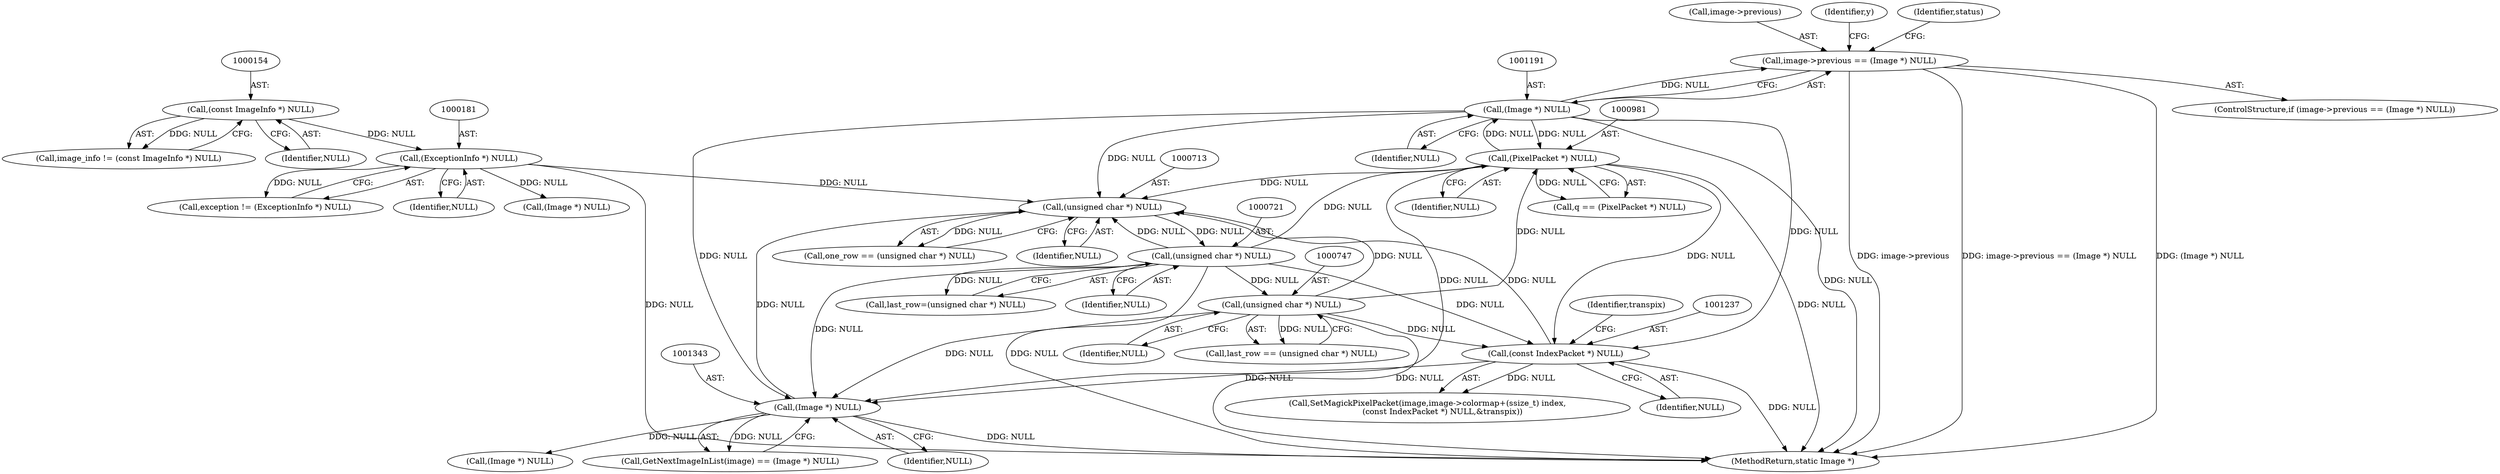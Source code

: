 digraph "0_ImageMagick_db1ffb6cf44bcfe5c4d5fcf9d9109ded5617387f@pointer" {
"1001186" [label="(Call,image->previous == (Image *) NULL)"];
"1001190" [label="(Call,(Image *) NULL)"];
"1000980" [label="(Call,(PixelPacket *) NULL)"];
"1000746" [label="(Call,(unsigned char *) NULL)"];
"1000720" [label="(Call,(unsigned char *) NULL)"];
"1000712" [label="(Call,(unsigned char *) NULL)"];
"1000180" [label="(Call,(ExceptionInfo *) NULL)"];
"1000153" [label="(Call,(const ImageInfo *) NULL)"];
"1001236" [label="(Call,(const IndexPacket *) NULL)"];
"1001342" [label="(Call,(Image *) NULL)"];
"1000746" [label="(Call,(unsigned char *) NULL)"];
"1001187" [label="(Call,image->previous)"];
"1000978" [label="(Call,q == (PixelPacket *) NULL)"];
"1001190" [label="(Call,(Image *) NULL)"];
"1001238" [label="(Identifier,NULL)"];
"1000773" [label="(Identifier,y)"];
"1001339" [label="(Call,GetNextImageInList(image) == (Image *) NULL)"];
"1001185" [label="(ControlStructure,if (image->previous == (Image *) NULL))"];
"1000180" [label="(Call,(ExceptionInfo *) NULL)"];
"1000722" [label="(Identifier,NULL)"];
"1001195" [label="(Identifier,status)"];
"1000712" [label="(Call,(unsigned char *) NULL)"];
"1000151" [label="(Call,image_info != (const ImageInfo *) NULL)"];
"1000980" [label="(Call,(PixelPacket *) NULL)"];
"1001186" [label="(Call,image->previous == (Image *) NULL)"];
"1000210" [label="(Call,(Image *) NULL)"];
"1001344" [label="(Identifier,NULL)"];
"1000748" [label="(Identifier,NULL)"];
"1000178" [label="(Call,exception != (ExceptionInfo *) NULL)"];
"1000710" [label="(Call,one_row == (unsigned char *) NULL)"];
"1000982" [label="(Identifier,NULL)"];
"1001351" [label="(Call,(Image *) NULL)"];
"1000153" [label="(Call,(const ImageInfo *) NULL)"];
"1001342" [label="(Call,(Image *) NULL)"];
"1000744" [label="(Call,last_row == (unsigned char *) NULL)"];
"1001382" [label="(MethodReturn,static Image *)"];
"1000155" [label="(Identifier,NULL)"];
"1001240" [label="(Identifier,transpix)"];
"1000718" [label="(Call,last_row=(unsigned char *) NULL)"];
"1001192" [label="(Identifier,NULL)"];
"1001236" [label="(Call,(const IndexPacket *) NULL)"];
"1000714" [label="(Identifier,NULL)"];
"1000182" [label="(Identifier,NULL)"];
"1000720" [label="(Call,(unsigned char *) NULL)"];
"1001227" [label="(Call,SetMagickPixelPacket(image,image->colormap+(ssize_t) index,\n            (const IndexPacket *) NULL,&transpix))"];
"1001186" -> "1001185"  [label="AST: "];
"1001186" -> "1001190"  [label="CFG: "];
"1001187" -> "1001186"  [label="AST: "];
"1001190" -> "1001186"  [label="AST: "];
"1001195" -> "1001186"  [label="CFG: "];
"1000773" -> "1001186"  [label="CFG: "];
"1001186" -> "1001382"  [label="DDG: image->previous == (Image *) NULL"];
"1001186" -> "1001382"  [label="DDG: (Image *) NULL"];
"1001186" -> "1001382"  [label="DDG: image->previous"];
"1001190" -> "1001186"  [label="DDG: NULL"];
"1001190" -> "1001192"  [label="CFG: "];
"1001191" -> "1001190"  [label="AST: "];
"1001192" -> "1001190"  [label="AST: "];
"1001190" -> "1001382"  [label="DDG: NULL"];
"1001190" -> "1000712"  [label="DDG: NULL"];
"1001190" -> "1000980"  [label="DDG: NULL"];
"1000980" -> "1001190"  [label="DDG: NULL"];
"1001190" -> "1001236"  [label="DDG: NULL"];
"1001190" -> "1001342"  [label="DDG: NULL"];
"1000980" -> "1000978"  [label="AST: "];
"1000980" -> "1000982"  [label="CFG: "];
"1000981" -> "1000980"  [label="AST: "];
"1000982" -> "1000980"  [label="AST: "];
"1000978" -> "1000980"  [label="CFG: "];
"1000980" -> "1001382"  [label="DDG: NULL"];
"1000980" -> "1000712"  [label="DDG: NULL"];
"1000980" -> "1000978"  [label="DDG: NULL"];
"1000746" -> "1000980"  [label="DDG: NULL"];
"1000720" -> "1000980"  [label="DDG: NULL"];
"1000980" -> "1001236"  [label="DDG: NULL"];
"1000980" -> "1001342"  [label="DDG: NULL"];
"1000746" -> "1000744"  [label="AST: "];
"1000746" -> "1000748"  [label="CFG: "];
"1000747" -> "1000746"  [label="AST: "];
"1000748" -> "1000746"  [label="AST: "];
"1000744" -> "1000746"  [label="CFG: "];
"1000746" -> "1001382"  [label="DDG: NULL"];
"1000746" -> "1000712"  [label="DDG: NULL"];
"1000746" -> "1000744"  [label="DDG: NULL"];
"1000720" -> "1000746"  [label="DDG: NULL"];
"1000746" -> "1001236"  [label="DDG: NULL"];
"1000746" -> "1001342"  [label="DDG: NULL"];
"1000720" -> "1000718"  [label="AST: "];
"1000720" -> "1000722"  [label="CFG: "];
"1000721" -> "1000720"  [label="AST: "];
"1000722" -> "1000720"  [label="AST: "];
"1000718" -> "1000720"  [label="CFG: "];
"1000720" -> "1001382"  [label="DDG: NULL"];
"1000720" -> "1000712"  [label="DDG: NULL"];
"1000720" -> "1000718"  [label="DDG: NULL"];
"1000712" -> "1000720"  [label="DDG: NULL"];
"1000720" -> "1001236"  [label="DDG: NULL"];
"1000720" -> "1001342"  [label="DDG: NULL"];
"1000712" -> "1000710"  [label="AST: "];
"1000712" -> "1000714"  [label="CFG: "];
"1000713" -> "1000712"  [label="AST: "];
"1000714" -> "1000712"  [label="AST: "];
"1000710" -> "1000712"  [label="CFG: "];
"1000712" -> "1000710"  [label="DDG: NULL"];
"1000180" -> "1000712"  [label="DDG: NULL"];
"1001236" -> "1000712"  [label="DDG: NULL"];
"1001342" -> "1000712"  [label="DDG: NULL"];
"1000180" -> "1000178"  [label="AST: "];
"1000180" -> "1000182"  [label="CFG: "];
"1000181" -> "1000180"  [label="AST: "];
"1000182" -> "1000180"  [label="AST: "];
"1000178" -> "1000180"  [label="CFG: "];
"1000180" -> "1001382"  [label="DDG: NULL"];
"1000180" -> "1000178"  [label="DDG: NULL"];
"1000153" -> "1000180"  [label="DDG: NULL"];
"1000180" -> "1000210"  [label="DDG: NULL"];
"1000153" -> "1000151"  [label="AST: "];
"1000153" -> "1000155"  [label="CFG: "];
"1000154" -> "1000153"  [label="AST: "];
"1000155" -> "1000153"  [label="AST: "];
"1000151" -> "1000153"  [label="CFG: "];
"1000153" -> "1000151"  [label="DDG: NULL"];
"1001236" -> "1001227"  [label="AST: "];
"1001236" -> "1001238"  [label="CFG: "];
"1001237" -> "1001236"  [label="AST: "];
"1001238" -> "1001236"  [label="AST: "];
"1001240" -> "1001236"  [label="CFG: "];
"1001236" -> "1001382"  [label="DDG: NULL"];
"1001236" -> "1001227"  [label="DDG: NULL"];
"1001236" -> "1001342"  [label="DDG: NULL"];
"1001342" -> "1001339"  [label="AST: "];
"1001342" -> "1001344"  [label="CFG: "];
"1001343" -> "1001342"  [label="AST: "];
"1001344" -> "1001342"  [label="AST: "];
"1001339" -> "1001342"  [label="CFG: "];
"1001342" -> "1001382"  [label="DDG: NULL"];
"1001342" -> "1001339"  [label="DDG: NULL"];
"1001342" -> "1001351"  [label="DDG: NULL"];
}
